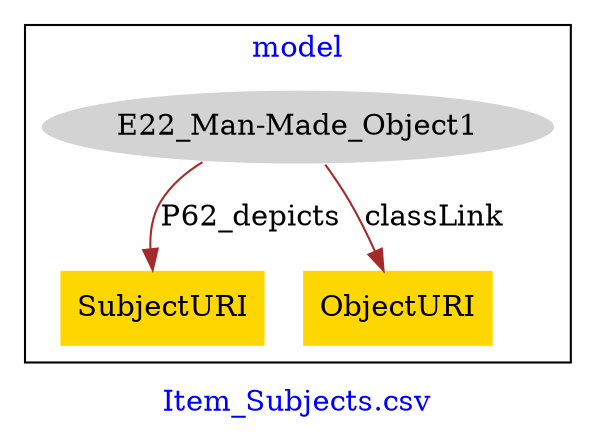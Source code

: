 digraph n0 {
fontcolor="blue"
remincross="true"
label="Item_Subjects.csv"
subgraph cluster {
label="model"
n2[style="filled",color="white",fillcolor="lightgray",label="E22_Man-Made_Object1"];
n3[shape="plaintext",style="filled",fillcolor="gold",label="SubjectURI"];
n4[shape="plaintext",style="filled",fillcolor="gold",label="ObjectURI"];
}
n2 -> n3[color="brown",fontcolor="black",label="P62_depicts"]
n2 -> n4[color="brown",fontcolor="black",label="classLink"]
}
